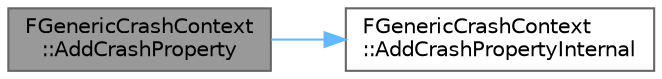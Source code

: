 digraph "FGenericCrashContext::AddCrashProperty"
{
 // INTERACTIVE_SVG=YES
 // LATEX_PDF_SIZE
  bgcolor="transparent";
  edge [fontname=Helvetica,fontsize=10,labelfontname=Helvetica,labelfontsize=10];
  node [fontname=Helvetica,fontsize=10,shape=box,height=0.2,width=0.4];
  rankdir="LR";
  Node1 [id="Node000001",label="FGenericCrashContext\l::AddCrashProperty",height=0.2,width=0.4,color="gray40", fillcolor="grey60", style="filled", fontcolor="black",tooltip=" "];
  Node1 -> Node2 [id="edge1_Node000001_Node000002",color="steelblue1",style="solid",tooltip=" "];
  Node2 [id="Node000002",label="FGenericCrashContext\l::AddCrashPropertyInternal",height=0.2,width=0.4,color="grey40", fillcolor="white", style="filled",URL="$d5/dc2/structFGenericCrashContext.html#a96a2d793901b45522b79adc77e389ec6",tooltip="Writes a common property to the buffer."];
}
